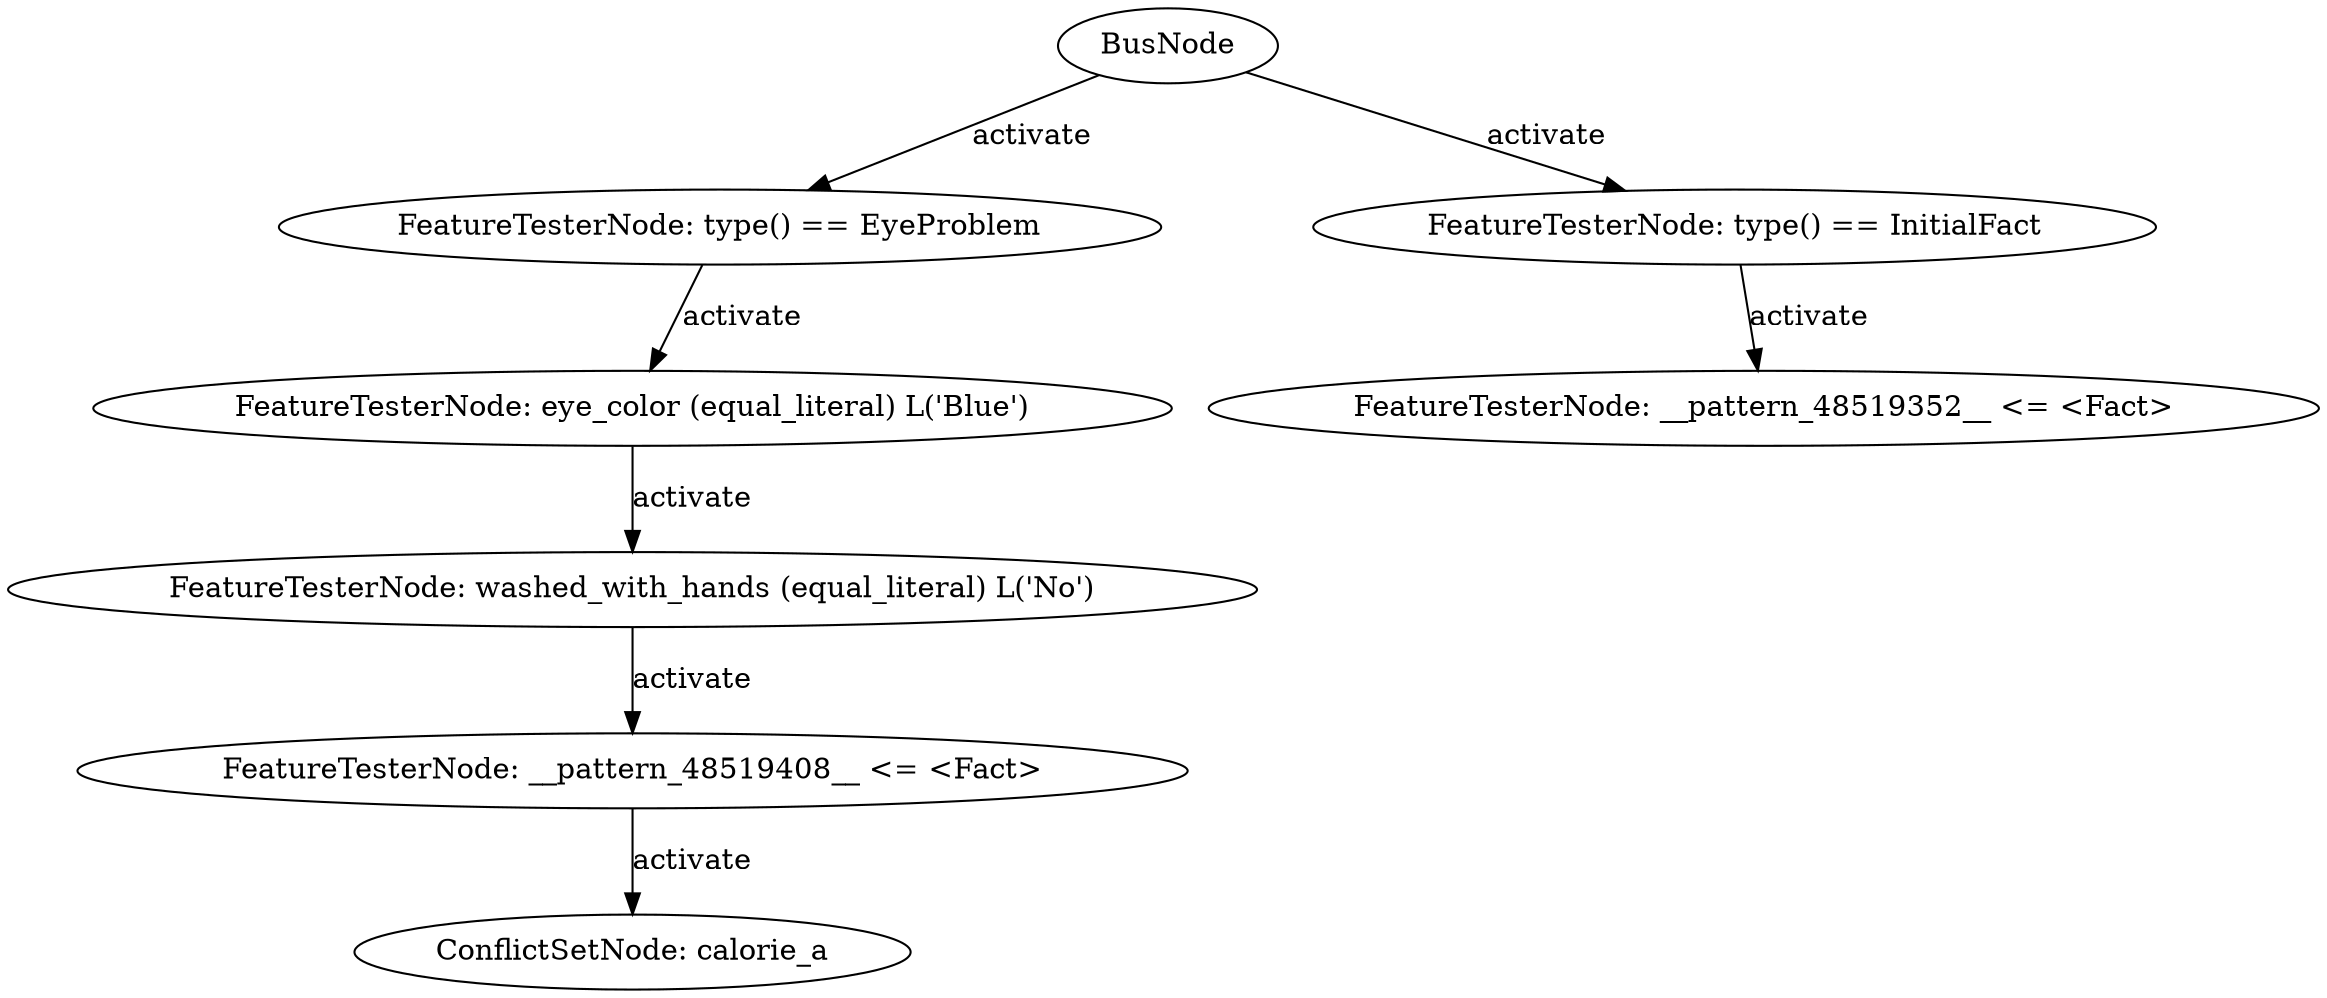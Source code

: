 digraph {
 46162000 [label="BusNode"];
46162000 -> 48576048 [label="activate"];
48576048 [label="FeatureTesterNode: type() == EyeProblem"];
48576048 -> 48576016 [label="activate"];
48576016 [label="FeatureTesterNode: eye_color (equal_literal) L('Blue')"];
48576016 -> 48576272 [label="activate"];
48576272 [label="FeatureTesterNode: washed_with_hands (equal_literal) L('No')"];
48576272 -> 48576144 [label="activate"];
48576144 [label="FeatureTesterNode: __pattern_48519408__ <= <Fact>"];
48576144 -> 48576368 [label="activate"];
48576368 [label="ConflictSetNode: calorie_a"];
46162000 -> 48575824 [label="activate"];
48575824 [label="FeatureTesterNode: type() == InitialFact"];
48575824 -> 48576112 [label="activate"];
48576112 [label="FeatureTesterNode: __pattern_48519352__ <= <Fact>"]; 
}
